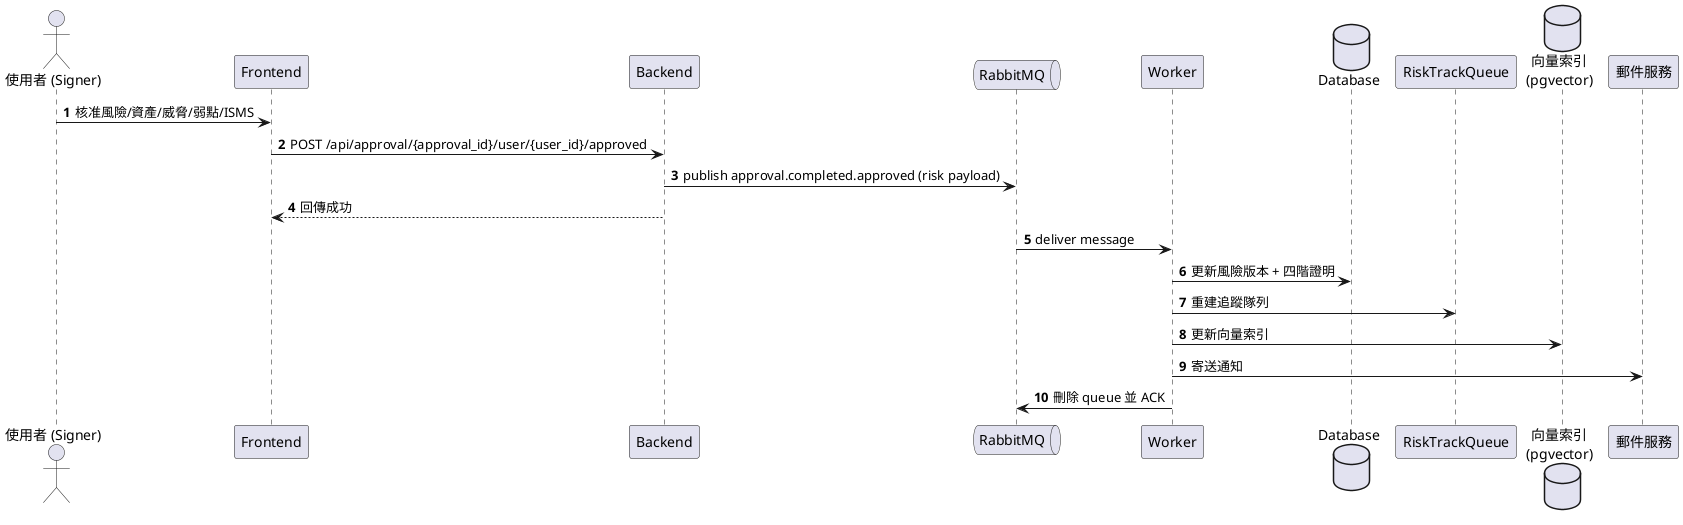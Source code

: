 @startuml
autonumber
actor "使用者 (Signer)" as Signer
participant Frontend
participant Backend
queue RabbitMQ
participant Worker
database Database
participant "RiskTrackQueue" as RiskQueue
database "向量索引\n(pgvector)" as VectorStore
participant "郵件服務" as Mail

Signer -> Frontend: 核准風險/資產/威脅/弱點/ISMS
Frontend -> Backend: POST /api/approval/{approval_id}/user/{user_id}/approved
Backend -> RabbitMQ: publish approval.completed.approved (risk payload)
Backend --> Frontend: 回傳成功

RabbitMQ -> Worker: deliver message
Worker -> Database: 更新風險版本 + 四階證明
Worker -> RiskQueue: 重建追蹤隊列
Worker -> VectorStore: 更新向量索引
Worker -> Mail: 寄送通知
Worker -> RabbitMQ: 刪除 queue 並 ACK
@enduml
